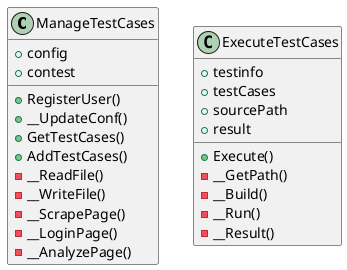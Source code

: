 @startuml

class ManageTestCases {
    + config
    + contest
    + RegisterUser()
    + __UpdateConf()
    + GetTestCases()
    + AddTestCases()
    - __ReadFile()
    - __WriteFile()
    - __ScrapePage()
    - __LoginPage()
    - __AnalyzePage()
}

class ExecuteTestCases {
    + testinfo
    + testCases
    + sourcePath
    + result
    + Execute()
    - __GetPath()
    - __Build()
    - __Run()
    - __Result()
}


@enduml